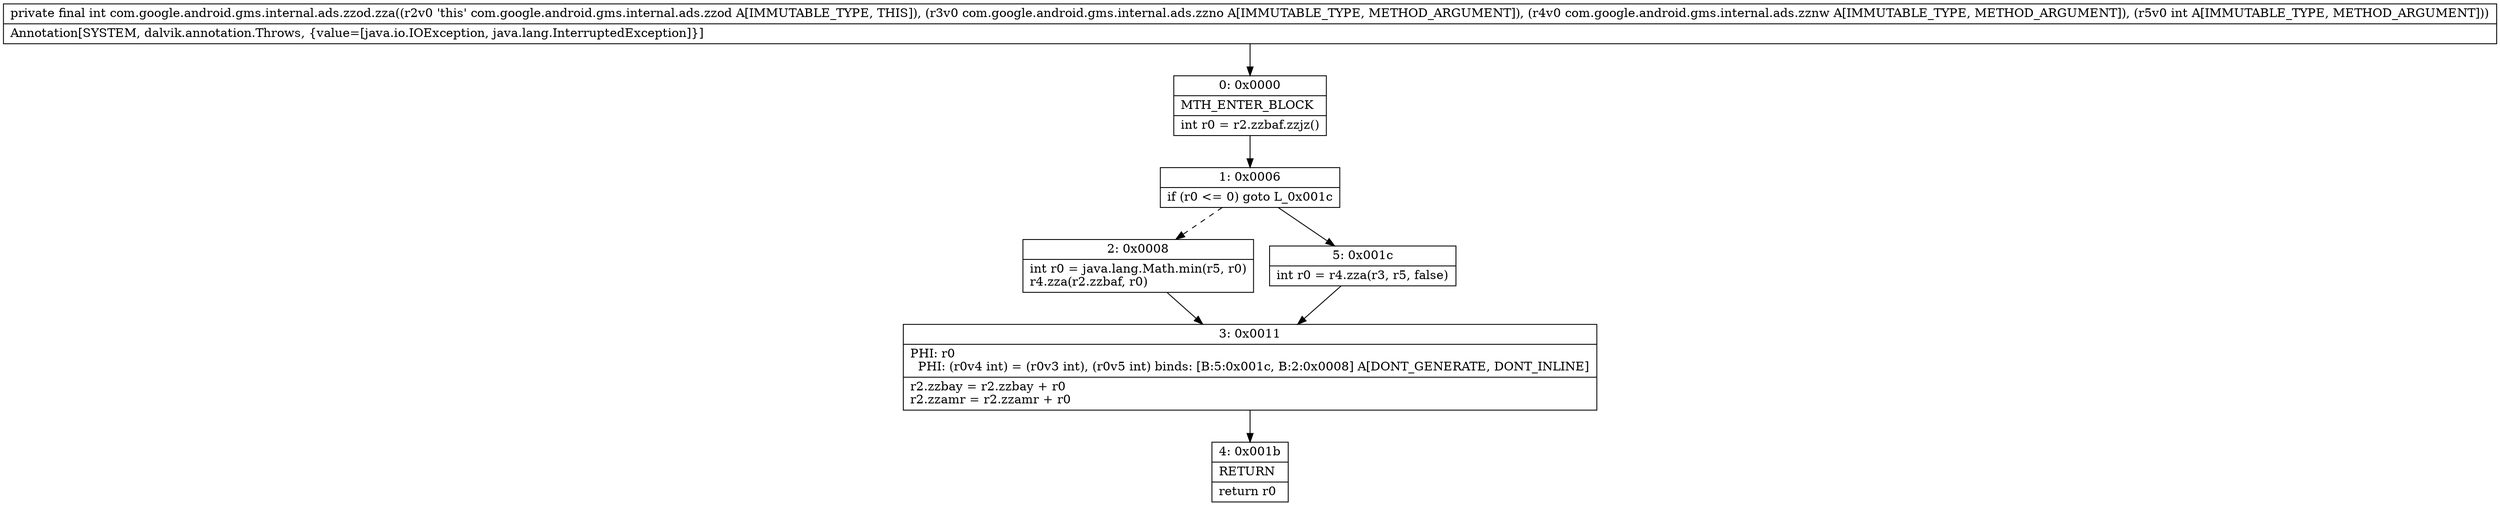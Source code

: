 digraph "CFG forcom.google.android.gms.internal.ads.zzod.zza(Lcom\/google\/android\/gms\/internal\/ads\/zzno;Lcom\/google\/android\/gms\/internal\/ads\/zznw;I)I" {
Node_0 [shape=record,label="{0\:\ 0x0000|MTH_ENTER_BLOCK\l|int r0 = r2.zzbaf.zzjz()\l}"];
Node_1 [shape=record,label="{1\:\ 0x0006|if (r0 \<= 0) goto L_0x001c\l}"];
Node_2 [shape=record,label="{2\:\ 0x0008|int r0 = java.lang.Math.min(r5, r0)\lr4.zza(r2.zzbaf, r0)\l}"];
Node_3 [shape=record,label="{3\:\ 0x0011|PHI: r0 \l  PHI: (r0v4 int) = (r0v3 int), (r0v5 int) binds: [B:5:0x001c, B:2:0x0008] A[DONT_GENERATE, DONT_INLINE]\l|r2.zzbay = r2.zzbay + r0\lr2.zzamr = r2.zzamr + r0\l}"];
Node_4 [shape=record,label="{4\:\ 0x001b|RETURN\l|return r0\l}"];
Node_5 [shape=record,label="{5\:\ 0x001c|int r0 = r4.zza(r3, r5, false)\l}"];
MethodNode[shape=record,label="{private final int com.google.android.gms.internal.ads.zzod.zza((r2v0 'this' com.google.android.gms.internal.ads.zzod A[IMMUTABLE_TYPE, THIS]), (r3v0 com.google.android.gms.internal.ads.zzno A[IMMUTABLE_TYPE, METHOD_ARGUMENT]), (r4v0 com.google.android.gms.internal.ads.zznw A[IMMUTABLE_TYPE, METHOD_ARGUMENT]), (r5v0 int A[IMMUTABLE_TYPE, METHOD_ARGUMENT]))  | Annotation[SYSTEM, dalvik.annotation.Throws, \{value=[java.io.IOException, java.lang.InterruptedException]\}]\l}"];
MethodNode -> Node_0;
Node_0 -> Node_1;
Node_1 -> Node_2[style=dashed];
Node_1 -> Node_5;
Node_2 -> Node_3;
Node_3 -> Node_4;
Node_5 -> Node_3;
}

